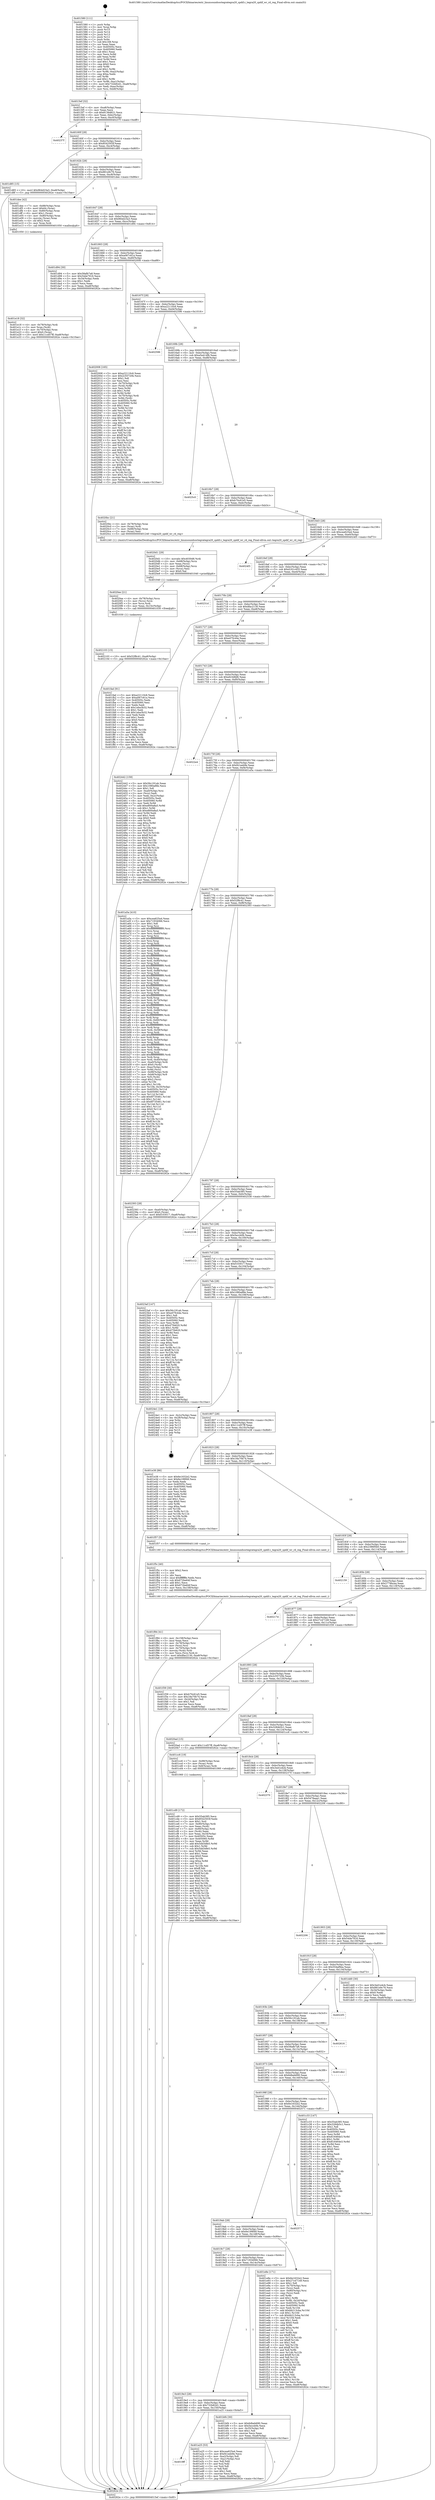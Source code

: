 digraph "0x401580" {
  label = "0x401580 (/mnt/c/Users/mathe/Desktop/tcc/POCII/binaries/extr_linuxsoundsoctegrategra20_spdif.c_tegra20_spdif_wr_rd_reg_Final-ollvm.out::main(0))"
  labelloc = "t"
  node[shape=record]

  Entry [label="",width=0.3,height=0.3,shape=circle,fillcolor=black,style=filled]
  "0x4015ef" [label="{
     0x4015ef [32]\l
     | [instrs]\l
     &nbsp;&nbsp;0x4015ef \<+6\>: mov -0xa8(%rbp),%eax\l
     &nbsp;&nbsp;0x4015f5 \<+2\>: mov %eax,%ecx\l
     &nbsp;&nbsp;0x4015f7 \<+6\>: sub $0x8136d621,%ecx\l
     &nbsp;&nbsp;0x4015fd \<+6\>: mov %eax,-0xbc(%rbp)\l
     &nbsp;&nbsp;0x401603 \<+6\>: mov %ecx,-0xc0(%rbp)\l
     &nbsp;&nbsp;0x401609 \<+6\>: je 000000000040237f \<main+0xdff\>\l
  }"]
  "0x40237f" [label="{
     0x40237f\l
  }", style=dashed]
  "0x40160f" [label="{
     0x40160f [28]\l
     | [instrs]\l
     &nbsp;&nbsp;0x40160f \<+5\>: jmp 0000000000401614 \<main+0x94\>\l
     &nbsp;&nbsp;0x401614 \<+6\>: mov -0xbc(%rbp),%eax\l
     &nbsp;&nbsp;0x40161a \<+5\>: sub $0x8542503f,%eax\l
     &nbsp;&nbsp;0x40161f \<+6\>: mov %eax,-0xc4(%rbp)\l
     &nbsp;&nbsp;0x401625 \<+6\>: je 0000000000401d85 \<main+0x805\>\l
  }"]
  Exit [label="",width=0.3,height=0.3,shape=circle,fillcolor=black,style=filled,peripheries=2]
  "0x401d85" [label="{
     0x401d85 [15]\l
     | [instrs]\l
     &nbsp;&nbsp;0x401d85 \<+10\>: movl $0x964d23a3,-0xa8(%rbp)\l
     &nbsp;&nbsp;0x401d8f \<+5\>: jmp 000000000040262e \<main+0x10ae\>\l
  }"]
  "0x40162b" [label="{
     0x40162b [28]\l
     | [instrs]\l
     &nbsp;&nbsp;0x40162b \<+5\>: jmp 0000000000401630 \<main+0xb0\>\l
     &nbsp;&nbsp;0x401630 \<+6\>: mov -0xbc(%rbp),%eax\l
     &nbsp;&nbsp;0x401636 \<+5\>: sub $0x881e9c76,%eax\l
     &nbsp;&nbsp;0x40163b \<+6\>: mov %eax,-0xc8(%rbp)\l
     &nbsp;&nbsp;0x401641 \<+6\>: je 0000000000401dee \<main+0x86e\>\l
  }"]
  "0x402103" [label="{
     0x402103 [15]\l
     | [instrs]\l
     &nbsp;&nbsp;0x402103 \<+10\>: movl $0x52f8c41,-0xa8(%rbp)\l
     &nbsp;&nbsp;0x40210d \<+5\>: jmp 000000000040262e \<main+0x10ae\>\l
  }"]
  "0x401dee" [label="{
     0x401dee [42]\l
     | [instrs]\l
     &nbsp;&nbsp;0x401dee \<+7\>: mov -0x88(%rbp),%rax\l
     &nbsp;&nbsp;0x401df5 \<+6\>: movl $0x64,(%rax)\l
     &nbsp;&nbsp;0x401dfb \<+4\>: mov -0x80(%rbp),%rax\l
     &nbsp;&nbsp;0x401dff \<+6\>: movl $0x1,(%rax)\l
     &nbsp;&nbsp;0x401e05 \<+4\>: mov -0x80(%rbp),%rax\l
     &nbsp;&nbsp;0x401e09 \<+3\>: movslq (%rax),%rax\l
     &nbsp;&nbsp;0x401e0c \<+4\>: shl $0x2,%rax\l
     &nbsp;&nbsp;0x401e10 \<+3\>: mov %rax,%rdi\l
     &nbsp;&nbsp;0x401e13 \<+5\>: call 0000000000401050 \<malloc@plt\>\l
     | [calls]\l
     &nbsp;&nbsp;0x401050 \{1\} (unknown)\l
  }"]
  "0x401647" [label="{
     0x401647 [28]\l
     | [instrs]\l
     &nbsp;&nbsp;0x401647 \<+5\>: jmp 000000000040164c \<main+0xcc\>\l
     &nbsp;&nbsp;0x40164c \<+6\>: mov -0xbc(%rbp),%eax\l
     &nbsp;&nbsp;0x401652 \<+5\>: sub $0x964d23a3,%eax\l
     &nbsp;&nbsp;0x401657 \<+6\>: mov %eax,-0xcc(%rbp)\l
     &nbsp;&nbsp;0x40165d \<+6\>: je 0000000000401d94 \<main+0x814\>\l
  }"]
  "0x4020ee" [label="{
     0x4020ee [21]\l
     | [instrs]\l
     &nbsp;&nbsp;0x4020ee \<+4\>: mov -0x78(%rbp),%rcx\l
     &nbsp;&nbsp;0x4020f2 \<+3\>: mov (%rcx),%rcx\l
     &nbsp;&nbsp;0x4020f5 \<+3\>: mov %rcx,%rdi\l
     &nbsp;&nbsp;0x4020f8 \<+6\>: mov %eax,-0x15c(%rbp)\l
     &nbsp;&nbsp;0x4020fe \<+5\>: call 0000000000401030 \<free@plt\>\l
     | [calls]\l
     &nbsp;&nbsp;0x401030 \{1\} (unknown)\l
  }"]
  "0x401d94" [label="{
     0x401d94 [30]\l
     | [instrs]\l
     &nbsp;&nbsp;0x401d94 \<+5\>: mov $0x58afb7a8,%eax\l
     &nbsp;&nbsp;0x401d99 \<+5\>: mov $0x54de7916,%ecx\l
     &nbsp;&nbsp;0x401d9e \<+3\>: mov -0x34(%rbp),%edx\l
     &nbsp;&nbsp;0x401da1 \<+3\>: cmp $0x1,%edx\l
     &nbsp;&nbsp;0x401da4 \<+3\>: cmovl %ecx,%eax\l
     &nbsp;&nbsp;0x401da7 \<+6\>: mov %eax,-0xa8(%rbp)\l
     &nbsp;&nbsp;0x401dad \<+5\>: jmp 000000000040262e \<main+0x10ae\>\l
  }"]
  "0x401663" [label="{
     0x401663 [28]\l
     | [instrs]\l
     &nbsp;&nbsp;0x401663 \<+5\>: jmp 0000000000401668 \<main+0xe8\>\l
     &nbsp;&nbsp;0x401668 \<+6\>: mov -0xbc(%rbp),%eax\l
     &nbsp;&nbsp;0x40166e \<+5\>: sub $0xa067c61a,%eax\l
     &nbsp;&nbsp;0x401673 \<+6\>: mov %eax,-0xd0(%rbp)\l
     &nbsp;&nbsp;0x401679 \<+6\>: je 0000000000402008 \<main+0xa88\>\l
  }"]
  "0x4020d1" [label="{
     0x4020d1 [29]\l
     | [instrs]\l
     &nbsp;&nbsp;0x4020d1 \<+10\>: movabs $0x4030d6,%rdi\l
     &nbsp;&nbsp;0x4020db \<+4\>: mov -0x68(%rbp),%rcx\l
     &nbsp;&nbsp;0x4020df \<+2\>: mov %eax,(%rcx)\l
     &nbsp;&nbsp;0x4020e1 \<+4\>: mov -0x68(%rbp),%rcx\l
     &nbsp;&nbsp;0x4020e5 \<+2\>: mov (%rcx),%esi\l
     &nbsp;&nbsp;0x4020e7 \<+2\>: mov $0x0,%al\l
     &nbsp;&nbsp;0x4020e9 \<+5\>: call 0000000000401040 \<printf@plt\>\l
     | [calls]\l
     &nbsp;&nbsp;0x401040 \{1\} (unknown)\l
  }"]
  "0x402008" [label="{
     0x402008 [165]\l
     | [instrs]\l
     &nbsp;&nbsp;0x402008 \<+5\>: mov $0xa22110c6,%eax\l
     &nbsp;&nbsp;0x40200d \<+5\>: mov $0x2c55720b,%ecx\l
     &nbsp;&nbsp;0x402012 \<+2\>: mov $0x1,%dl\l
     &nbsp;&nbsp;0x402014 \<+2\>: xor %esi,%esi\l
     &nbsp;&nbsp;0x402016 \<+4\>: mov -0x70(%rbp),%rdi\l
     &nbsp;&nbsp;0x40201a \<+3\>: mov (%rdi),%r8d\l
     &nbsp;&nbsp;0x40201d \<+3\>: mov %esi,%r9d\l
     &nbsp;&nbsp;0x402020 \<+4\>: sub $0x1,%r9d\l
     &nbsp;&nbsp;0x402024 \<+3\>: sub %r9d,%r8d\l
     &nbsp;&nbsp;0x402027 \<+4\>: mov -0x70(%rbp),%rdi\l
     &nbsp;&nbsp;0x40202b \<+3\>: mov %r8d,(%rdi)\l
     &nbsp;&nbsp;0x40202e \<+8\>: mov 0x40505c,%r8d\l
     &nbsp;&nbsp;0x402036 \<+8\>: mov 0x405060,%r9d\l
     &nbsp;&nbsp;0x40203e \<+3\>: sub $0x1,%esi\l
     &nbsp;&nbsp;0x402041 \<+3\>: mov %r8d,%r10d\l
     &nbsp;&nbsp;0x402044 \<+3\>: add %esi,%r10d\l
     &nbsp;&nbsp;0x402047 \<+4\>: imul %r10d,%r8d\l
     &nbsp;&nbsp;0x40204b \<+4\>: and $0x1,%r8d\l
     &nbsp;&nbsp;0x40204f \<+4\>: cmp $0x0,%r8d\l
     &nbsp;&nbsp;0x402053 \<+4\>: sete %r11b\l
     &nbsp;&nbsp;0x402057 \<+4\>: cmp $0xa,%r9d\l
     &nbsp;&nbsp;0x40205b \<+3\>: setl %bl\l
     &nbsp;&nbsp;0x40205e \<+3\>: mov %r11b,%r14b\l
     &nbsp;&nbsp;0x402061 \<+4\>: xor $0xff,%r14b\l
     &nbsp;&nbsp;0x402065 \<+3\>: mov %bl,%r15b\l
     &nbsp;&nbsp;0x402068 \<+4\>: xor $0xff,%r15b\l
     &nbsp;&nbsp;0x40206c \<+3\>: xor $0x0,%dl\l
     &nbsp;&nbsp;0x40206f \<+3\>: mov %r14b,%r12b\l
     &nbsp;&nbsp;0x402072 \<+4\>: and $0x0,%r12b\l
     &nbsp;&nbsp;0x402076 \<+3\>: and %dl,%r11b\l
     &nbsp;&nbsp;0x402079 \<+3\>: mov %r15b,%r13b\l
     &nbsp;&nbsp;0x40207c \<+4\>: and $0x0,%r13b\l
     &nbsp;&nbsp;0x402080 \<+2\>: and %dl,%bl\l
     &nbsp;&nbsp;0x402082 \<+3\>: or %r11b,%r12b\l
     &nbsp;&nbsp;0x402085 \<+3\>: or %bl,%r13b\l
     &nbsp;&nbsp;0x402088 \<+3\>: xor %r13b,%r12b\l
     &nbsp;&nbsp;0x40208b \<+3\>: or %r15b,%r14b\l
     &nbsp;&nbsp;0x40208e \<+4\>: xor $0xff,%r14b\l
     &nbsp;&nbsp;0x402092 \<+3\>: or $0x0,%dl\l
     &nbsp;&nbsp;0x402095 \<+3\>: and %dl,%r14b\l
     &nbsp;&nbsp;0x402098 \<+3\>: or %r14b,%r12b\l
     &nbsp;&nbsp;0x40209b \<+4\>: test $0x1,%r12b\l
     &nbsp;&nbsp;0x40209f \<+3\>: cmovne %ecx,%eax\l
     &nbsp;&nbsp;0x4020a2 \<+6\>: mov %eax,-0xa8(%rbp)\l
     &nbsp;&nbsp;0x4020a8 \<+5\>: jmp 000000000040262e \<main+0x10ae\>\l
  }"]
  "0x40167f" [label="{
     0x40167f [28]\l
     | [instrs]\l
     &nbsp;&nbsp;0x40167f \<+5\>: jmp 0000000000401684 \<main+0x104\>\l
     &nbsp;&nbsp;0x401684 \<+6\>: mov -0xbc(%rbp),%eax\l
     &nbsp;&nbsp;0x40168a \<+5\>: sub $0xa22110c6,%eax\l
     &nbsp;&nbsp;0x40168f \<+6\>: mov %eax,-0xd4(%rbp)\l
     &nbsp;&nbsp;0x401695 \<+6\>: je 0000000000402596 \<main+0x1016\>\l
  }"]
  "0x401f84" [label="{
     0x401f84 [41]\l
     | [instrs]\l
     &nbsp;&nbsp;0x401f84 \<+6\>: mov -0x158(%rbp),%ecx\l
     &nbsp;&nbsp;0x401f8a \<+3\>: imul %eax,%ecx\l
     &nbsp;&nbsp;0x401f8d \<+4\>: mov -0x78(%rbp),%rsi\l
     &nbsp;&nbsp;0x401f91 \<+3\>: mov (%rsi),%rsi\l
     &nbsp;&nbsp;0x401f94 \<+4\>: mov -0x70(%rbp),%rdi\l
     &nbsp;&nbsp;0x401f98 \<+3\>: movslq (%rdi),%rdi\l
     &nbsp;&nbsp;0x401f9b \<+3\>: mov %ecx,(%rsi,%rdi,4)\l
     &nbsp;&nbsp;0x401f9e \<+10\>: movl $0xdfac2130,-0xa8(%rbp)\l
     &nbsp;&nbsp;0x401fa8 \<+5\>: jmp 000000000040262e \<main+0x10ae\>\l
  }"]
  "0x402596" [label="{
     0x402596\l
  }", style=dashed]
  "0x40169b" [label="{
     0x40169b [28]\l
     | [instrs]\l
     &nbsp;&nbsp;0x40169b \<+5\>: jmp 00000000004016a0 \<main+0x120\>\l
     &nbsp;&nbsp;0x4016a0 \<+6\>: mov -0xbc(%rbp),%eax\l
     &nbsp;&nbsp;0x4016a6 \<+5\>: sub $0xa5a414fb,%eax\l
     &nbsp;&nbsp;0x4016ab \<+6\>: mov %eax,-0xd8(%rbp)\l
     &nbsp;&nbsp;0x4016b1 \<+6\>: je 00000000004025c0 \<main+0x1040\>\l
  }"]
  "0x401f5c" [label="{
     0x401f5c [40]\l
     | [instrs]\l
     &nbsp;&nbsp;0x401f5c \<+5\>: mov $0x2,%ecx\l
     &nbsp;&nbsp;0x401f61 \<+1\>: cltd\l
     &nbsp;&nbsp;0x401f62 \<+2\>: idiv %ecx\l
     &nbsp;&nbsp;0x401f64 \<+6\>: imul $0xfffffffe,%edx,%ecx\l
     &nbsp;&nbsp;0x401f6a \<+6\>: sub $0x672be64f,%ecx\l
     &nbsp;&nbsp;0x401f70 \<+3\>: add $0x1,%ecx\l
     &nbsp;&nbsp;0x401f73 \<+6\>: add $0x672be64f,%ecx\l
     &nbsp;&nbsp;0x401f79 \<+6\>: mov %ecx,-0x158(%rbp)\l
     &nbsp;&nbsp;0x401f7f \<+5\>: call 0000000000401160 \<next_i\>\l
     | [calls]\l
     &nbsp;&nbsp;0x401160 \{1\} (/mnt/c/Users/mathe/Desktop/tcc/POCII/binaries/extr_linuxsoundsoctegrategra20_spdif.c_tegra20_spdif_wr_rd_reg_Final-ollvm.out::next_i)\l
  }"]
  "0x4025c0" [label="{
     0x4025c0\l
  }", style=dashed]
  "0x4016b7" [label="{
     0x4016b7 [28]\l
     | [instrs]\l
     &nbsp;&nbsp;0x4016b7 \<+5\>: jmp 00000000004016bc \<main+0x13c\>\l
     &nbsp;&nbsp;0x4016bc \<+6\>: mov -0xbc(%rbp),%eax\l
     &nbsp;&nbsp;0x4016c2 \<+5\>: sub $0xb70c61e5,%eax\l
     &nbsp;&nbsp;0x4016c7 \<+6\>: mov %eax,-0xdc(%rbp)\l
     &nbsp;&nbsp;0x4016cd \<+6\>: je 00000000004020bc \<main+0xb3c\>\l
  }"]
  "0x401e18" [label="{
     0x401e18 [32]\l
     | [instrs]\l
     &nbsp;&nbsp;0x401e18 \<+4\>: mov -0x78(%rbp),%rdi\l
     &nbsp;&nbsp;0x401e1c \<+3\>: mov %rax,(%rdi)\l
     &nbsp;&nbsp;0x401e1f \<+4\>: mov -0x70(%rbp),%rax\l
     &nbsp;&nbsp;0x401e23 \<+6\>: movl $0x0,(%rax)\l
     &nbsp;&nbsp;0x401e29 \<+10\>: movl $0x11cd57ff,-0xa8(%rbp)\l
     &nbsp;&nbsp;0x401e33 \<+5\>: jmp 000000000040262e \<main+0x10ae\>\l
  }"]
  "0x4020bc" [label="{
     0x4020bc [21]\l
     | [instrs]\l
     &nbsp;&nbsp;0x4020bc \<+4\>: mov -0x78(%rbp),%rax\l
     &nbsp;&nbsp;0x4020c0 \<+3\>: mov (%rax),%rdi\l
     &nbsp;&nbsp;0x4020c3 \<+7\>: mov -0x88(%rbp),%rax\l
     &nbsp;&nbsp;0x4020ca \<+2\>: mov (%rax),%esi\l
     &nbsp;&nbsp;0x4020cc \<+5\>: call 0000000000401240 \<tegra20_spdif_wr_rd_reg\>\l
     | [calls]\l
     &nbsp;&nbsp;0x401240 \{1\} (/mnt/c/Users/mathe/Desktop/tcc/POCII/binaries/extr_linuxsoundsoctegrategra20_spdif.c_tegra20_spdif_wr_rd_reg_Final-ollvm.out::tegra20_spdif_wr_rd_reg)\l
  }"]
  "0x4016d3" [label="{
     0x4016d3 [28]\l
     | [instrs]\l
     &nbsp;&nbsp;0x4016d3 \<+5\>: jmp 00000000004016d8 \<main+0x158\>\l
     &nbsp;&nbsp;0x4016d8 \<+6\>: mov -0xbc(%rbp),%eax\l
     &nbsp;&nbsp;0x4016de \<+5\>: sub $0xcea625a4,%eax\l
     &nbsp;&nbsp;0x4016e3 \<+6\>: mov %eax,-0xe0(%rbp)\l
     &nbsp;&nbsp;0x4016e9 \<+6\>: je 00000000004024f3 \<main+0xf73\>\l
  }"]
  "0x401cd9" [label="{
     0x401cd9 [172]\l
     | [instrs]\l
     &nbsp;&nbsp;0x401cd9 \<+5\>: mov $0x55ab385,%ecx\l
     &nbsp;&nbsp;0x401cde \<+5\>: mov $0x8542503f,%edx\l
     &nbsp;&nbsp;0x401ce3 \<+3\>: mov $0x1,%sil\l
     &nbsp;&nbsp;0x401ce6 \<+7\>: mov -0x90(%rbp),%rdi\l
     &nbsp;&nbsp;0x401ced \<+2\>: mov %eax,(%rdi)\l
     &nbsp;&nbsp;0x401cef \<+7\>: mov -0x90(%rbp),%rdi\l
     &nbsp;&nbsp;0x401cf6 \<+2\>: mov (%rdi),%eax\l
     &nbsp;&nbsp;0x401cf8 \<+3\>: mov %eax,-0x34(%rbp)\l
     &nbsp;&nbsp;0x401cfb \<+7\>: mov 0x40505c,%eax\l
     &nbsp;&nbsp;0x401d02 \<+8\>: mov 0x405060,%r8d\l
     &nbsp;&nbsp;0x401d0a \<+3\>: mov %eax,%r9d\l
     &nbsp;&nbsp;0x401d0d \<+7\>: add $0x5dd3dfe5,%r9d\l
     &nbsp;&nbsp;0x401d14 \<+4\>: sub $0x1,%r9d\l
     &nbsp;&nbsp;0x401d18 \<+7\>: sub $0x5dd3dfe5,%r9d\l
     &nbsp;&nbsp;0x401d1f \<+4\>: imul %r9d,%eax\l
     &nbsp;&nbsp;0x401d23 \<+3\>: and $0x1,%eax\l
     &nbsp;&nbsp;0x401d26 \<+3\>: cmp $0x0,%eax\l
     &nbsp;&nbsp;0x401d29 \<+4\>: sete %r10b\l
     &nbsp;&nbsp;0x401d2d \<+4\>: cmp $0xa,%r8d\l
     &nbsp;&nbsp;0x401d31 \<+4\>: setl %r11b\l
     &nbsp;&nbsp;0x401d35 \<+3\>: mov %r10b,%bl\l
     &nbsp;&nbsp;0x401d38 \<+3\>: xor $0xff,%bl\l
     &nbsp;&nbsp;0x401d3b \<+3\>: mov %r11b,%r14b\l
     &nbsp;&nbsp;0x401d3e \<+4\>: xor $0xff,%r14b\l
     &nbsp;&nbsp;0x401d42 \<+4\>: xor $0x0,%sil\l
     &nbsp;&nbsp;0x401d46 \<+3\>: mov %bl,%r15b\l
     &nbsp;&nbsp;0x401d49 \<+4\>: and $0x0,%r15b\l
     &nbsp;&nbsp;0x401d4d \<+3\>: and %sil,%r10b\l
     &nbsp;&nbsp;0x401d50 \<+3\>: mov %r14b,%r12b\l
     &nbsp;&nbsp;0x401d53 \<+4\>: and $0x0,%r12b\l
     &nbsp;&nbsp;0x401d57 \<+3\>: and %sil,%r11b\l
     &nbsp;&nbsp;0x401d5a \<+3\>: or %r10b,%r15b\l
     &nbsp;&nbsp;0x401d5d \<+3\>: or %r11b,%r12b\l
     &nbsp;&nbsp;0x401d60 \<+3\>: xor %r12b,%r15b\l
     &nbsp;&nbsp;0x401d63 \<+3\>: or %r14b,%bl\l
     &nbsp;&nbsp;0x401d66 \<+3\>: xor $0xff,%bl\l
     &nbsp;&nbsp;0x401d69 \<+4\>: or $0x0,%sil\l
     &nbsp;&nbsp;0x401d6d \<+3\>: and %sil,%bl\l
     &nbsp;&nbsp;0x401d70 \<+3\>: or %bl,%r15b\l
     &nbsp;&nbsp;0x401d73 \<+4\>: test $0x1,%r15b\l
     &nbsp;&nbsp;0x401d77 \<+3\>: cmovne %edx,%ecx\l
     &nbsp;&nbsp;0x401d7a \<+6\>: mov %ecx,-0xa8(%rbp)\l
     &nbsp;&nbsp;0x401d80 \<+5\>: jmp 000000000040262e \<main+0x10ae\>\l
  }"]
  "0x4024f3" [label="{
     0x4024f3\l
  }", style=dashed]
  "0x4016ef" [label="{
     0x4016ef [28]\l
     | [instrs]\l
     &nbsp;&nbsp;0x4016ef \<+5\>: jmp 00000000004016f4 \<main+0x174\>\l
     &nbsp;&nbsp;0x4016f4 \<+6\>: mov -0xbc(%rbp),%eax\l
     &nbsp;&nbsp;0x4016fa \<+5\>: sub $0xd161c455,%eax\l
     &nbsp;&nbsp;0x4016ff \<+6\>: mov %eax,-0xe4(%rbp)\l
     &nbsp;&nbsp;0x401705 \<+6\>: je 000000000040231d \<main+0xd9d\>\l
  }"]
  "0x401580" [label="{
     0x401580 [111]\l
     | [instrs]\l
     &nbsp;&nbsp;0x401580 \<+1\>: push %rbp\l
     &nbsp;&nbsp;0x401581 \<+3\>: mov %rsp,%rbp\l
     &nbsp;&nbsp;0x401584 \<+2\>: push %r15\l
     &nbsp;&nbsp;0x401586 \<+2\>: push %r14\l
     &nbsp;&nbsp;0x401588 \<+2\>: push %r13\l
     &nbsp;&nbsp;0x40158a \<+2\>: push %r12\l
     &nbsp;&nbsp;0x40158c \<+1\>: push %rbx\l
     &nbsp;&nbsp;0x40158d \<+7\>: sub $0x168,%rsp\l
     &nbsp;&nbsp;0x401594 \<+2\>: xor %eax,%eax\l
     &nbsp;&nbsp;0x401596 \<+7\>: mov 0x40505c,%ecx\l
     &nbsp;&nbsp;0x40159d \<+7\>: mov 0x405060,%edx\l
     &nbsp;&nbsp;0x4015a4 \<+3\>: sub $0x1,%eax\l
     &nbsp;&nbsp;0x4015a7 \<+3\>: mov %ecx,%r8d\l
     &nbsp;&nbsp;0x4015aa \<+3\>: add %eax,%r8d\l
     &nbsp;&nbsp;0x4015ad \<+4\>: imul %r8d,%ecx\l
     &nbsp;&nbsp;0x4015b1 \<+3\>: and $0x1,%ecx\l
     &nbsp;&nbsp;0x4015b4 \<+3\>: cmp $0x0,%ecx\l
     &nbsp;&nbsp;0x4015b7 \<+4\>: sete %r9b\l
     &nbsp;&nbsp;0x4015bb \<+4\>: and $0x1,%r9b\l
     &nbsp;&nbsp;0x4015bf \<+7\>: mov %r9b,-0xa2(%rbp)\l
     &nbsp;&nbsp;0x4015c6 \<+3\>: cmp $0xa,%edx\l
     &nbsp;&nbsp;0x4015c9 \<+4\>: setl %r9b\l
     &nbsp;&nbsp;0x4015cd \<+4\>: and $0x1,%r9b\l
     &nbsp;&nbsp;0x4015d1 \<+7\>: mov %r9b,-0xa1(%rbp)\l
     &nbsp;&nbsp;0x4015d8 \<+10\>: movl $0x732b82d1,-0xa8(%rbp)\l
     &nbsp;&nbsp;0x4015e2 \<+6\>: mov %edi,-0xac(%rbp)\l
     &nbsp;&nbsp;0x4015e8 \<+7\>: mov %rsi,-0xb8(%rbp)\l
  }"]
  "0x40231d" [label="{
     0x40231d\l
  }", style=dashed]
  "0x40170b" [label="{
     0x40170b [28]\l
     | [instrs]\l
     &nbsp;&nbsp;0x40170b \<+5\>: jmp 0000000000401710 \<main+0x190\>\l
     &nbsp;&nbsp;0x401710 \<+6\>: mov -0xbc(%rbp),%eax\l
     &nbsp;&nbsp;0x401716 \<+5\>: sub $0xdfac2130,%eax\l
     &nbsp;&nbsp;0x40171b \<+6\>: mov %eax,-0xe8(%rbp)\l
     &nbsp;&nbsp;0x401721 \<+6\>: je 0000000000401fad \<main+0xa2d\>\l
  }"]
  "0x40262e" [label="{
     0x40262e [5]\l
     | [instrs]\l
     &nbsp;&nbsp;0x40262e \<+5\>: jmp 00000000004015ef \<main+0x6f\>\l
  }"]
  "0x401fad" [label="{
     0x401fad [91]\l
     | [instrs]\l
     &nbsp;&nbsp;0x401fad \<+5\>: mov $0xa22110c6,%eax\l
     &nbsp;&nbsp;0x401fb2 \<+5\>: mov $0xa067c61a,%ecx\l
     &nbsp;&nbsp;0x401fb7 \<+7\>: mov 0x40505c,%edx\l
     &nbsp;&nbsp;0x401fbe \<+7\>: mov 0x405060,%esi\l
     &nbsp;&nbsp;0x401fc5 \<+2\>: mov %edx,%edi\l
     &nbsp;&nbsp;0x401fc7 \<+6\>: add $0x1eba3b32,%edi\l
     &nbsp;&nbsp;0x401fcd \<+3\>: sub $0x1,%edi\l
     &nbsp;&nbsp;0x401fd0 \<+6\>: sub $0x1eba3b32,%edi\l
     &nbsp;&nbsp;0x401fd6 \<+3\>: imul %edi,%edx\l
     &nbsp;&nbsp;0x401fd9 \<+3\>: and $0x1,%edx\l
     &nbsp;&nbsp;0x401fdc \<+3\>: cmp $0x0,%edx\l
     &nbsp;&nbsp;0x401fdf \<+4\>: sete %r8b\l
     &nbsp;&nbsp;0x401fe3 \<+3\>: cmp $0xa,%esi\l
     &nbsp;&nbsp;0x401fe6 \<+4\>: setl %r9b\l
     &nbsp;&nbsp;0x401fea \<+3\>: mov %r8b,%r10b\l
     &nbsp;&nbsp;0x401fed \<+3\>: and %r9b,%r10b\l
     &nbsp;&nbsp;0x401ff0 \<+3\>: xor %r9b,%r8b\l
     &nbsp;&nbsp;0x401ff3 \<+3\>: or %r8b,%r10b\l
     &nbsp;&nbsp;0x401ff6 \<+4\>: test $0x1,%r10b\l
     &nbsp;&nbsp;0x401ffa \<+3\>: cmovne %ecx,%eax\l
     &nbsp;&nbsp;0x401ffd \<+6\>: mov %eax,-0xa8(%rbp)\l
     &nbsp;&nbsp;0x402003 \<+5\>: jmp 000000000040262e \<main+0x10ae\>\l
  }"]
  "0x401727" [label="{
     0x401727 [28]\l
     | [instrs]\l
     &nbsp;&nbsp;0x401727 \<+5\>: jmp 000000000040172c \<main+0x1ac\>\l
     &nbsp;&nbsp;0x40172c \<+6\>: mov -0xbc(%rbp),%eax\l
     &nbsp;&nbsp;0x401732 \<+5\>: sub $0xe07fc44e,%eax\l
     &nbsp;&nbsp;0x401737 \<+6\>: mov %eax,-0xec(%rbp)\l
     &nbsp;&nbsp;0x40173d \<+6\>: je 0000000000402442 \<main+0xec2\>\l
  }"]
  "0x4019ff" [label="{
     0x4019ff\l
  }", style=dashed]
  "0x402442" [label="{
     0x402442 [159]\l
     | [instrs]\l
     &nbsp;&nbsp;0x402442 \<+5\>: mov $0x56c191ab,%eax\l
     &nbsp;&nbsp;0x402447 \<+5\>: mov $0x1080a88e,%ecx\l
     &nbsp;&nbsp;0x40244c \<+2\>: mov $0x1,%dl\l
     &nbsp;&nbsp;0x40244e \<+7\>: mov -0xa0(%rbp),%rsi\l
     &nbsp;&nbsp;0x402455 \<+2\>: mov (%rsi),%edi\l
     &nbsp;&nbsp;0x402457 \<+3\>: mov %edi,-0x2c(%rbp)\l
     &nbsp;&nbsp;0x40245a \<+7\>: mov 0x40505c,%edi\l
     &nbsp;&nbsp;0x402461 \<+8\>: mov 0x405060,%r8d\l
     &nbsp;&nbsp;0x402469 \<+3\>: mov %edi,%r9d\l
     &nbsp;&nbsp;0x40246c \<+7\>: add $0xe800a8a5,%r9d\l
     &nbsp;&nbsp;0x402473 \<+4\>: sub $0x1,%r9d\l
     &nbsp;&nbsp;0x402477 \<+7\>: sub $0xe800a8a5,%r9d\l
     &nbsp;&nbsp;0x40247e \<+4\>: imul %r9d,%edi\l
     &nbsp;&nbsp;0x402482 \<+3\>: and $0x1,%edi\l
     &nbsp;&nbsp;0x402485 \<+3\>: cmp $0x0,%edi\l
     &nbsp;&nbsp;0x402488 \<+4\>: sete %r10b\l
     &nbsp;&nbsp;0x40248c \<+4\>: cmp $0xa,%r8d\l
     &nbsp;&nbsp;0x402490 \<+4\>: setl %r11b\l
     &nbsp;&nbsp;0x402494 \<+3\>: mov %r10b,%bl\l
     &nbsp;&nbsp;0x402497 \<+3\>: xor $0xff,%bl\l
     &nbsp;&nbsp;0x40249a \<+3\>: mov %r11b,%r14b\l
     &nbsp;&nbsp;0x40249d \<+4\>: xor $0xff,%r14b\l
     &nbsp;&nbsp;0x4024a1 \<+3\>: xor $0x0,%dl\l
     &nbsp;&nbsp;0x4024a4 \<+3\>: mov %bl,%r15b\l
     &nbsp;&nbsp;0x4024a7 \<+4\>: and $0x0,%r15b\l
     &nbsp;&nbsp;0x4024ab \<+3\>: and %dl,%r10b\l
     &nbsp;&nbsp;0x4024ae \<+3\>: mov %r14b,%r12b\l
     &nbsp;&nbsp;0x4024b1 \<+4\>: and $0x0,%r12b\l
     &nbsp;&nbsp;0x4024b5 \<+3\>: and %dl,%r11b\l
     &nbsp;&nbsp;0x4024b8 \<+3\>: or %r10b,%r15b\l
     &nbsp;&nbsp;0x4024bb \<+3\>: or %r11b,%r12b\l
     &nbsp;&nbsp;0x4024be \<+3\>: xor %r12b,%r15b\l
     &nbsp;&nbsp;0x4024c1 \<+3\>: or %r14b,%bl\l
     &nbsp;&nbsp;0x4024c4 \<+3\>: xor $0xff,%bl\l
     &nbsp;&nbsp;0x4024c7 \<+3\>: or $0x0,%dl\l
     &nbsp;&nbsp;0x4024ca \<+2\>: and %dl,%bl\l
     &nbsp;&nbsp;0x4024cc \<+3\>: or %bl,%r15b\l
     &nbsp;&nbsp;0x4024cf \<+4\>: test $0x1,%r15b\l
     &nbsp;&nbsp;0x4024d3 \<+3\>: cmovne %ecx,%eax\l
     &nbsp;&nbsp;0x4024d6 \<+6\>: mov %eax,-0xa8(%rbp)\l
     &nbsp;&nbsp;0x4024dc \<+5\>: jmp 000000000040262e \<main+0x10ae\>\l
  }"]
  "0x401743" [label="{
     0x401743 [28]\l
     | [instrs]\l
     &nbsp;&nbsp;0x401743 \<+5\>: jmp 0000000000401748 \<main+0x1c8\>\l
     &nbsp;&nbsp;0x401748 \<+6\>: mov -0xbc(%rbp),%eax\l
     &nbsp;&nbsp;0x40174e \<+5\>: sub $0xefc3d8d6,%eax\l
     &nbsp;&nbsp;0x401753 \<+6\>: mov %eax,-0xf0(%rbp)\l
     &nbsp;&nbsp;0x401759 \<+6\>: je 00000000004022e4 \<main+0xd64\>\l
  }"]
  "0x401a25" [label="{
     0x401a25 [53]\l
     | [instrs]\l
     &nbsp;&nbsp;0x401a25 \<+5\>: mov $0xcea625a4,%eax\l
     &nbsp;&nbsp;0x401a2a \<+5\>: mov $0xf41eeb9e,%ecx\l
     &nbsp;&nbsp;0x401a2f \<+6\>: mov -0xa2(%rbp),%dl\l
     &nbsp;&nbsp;0x401a35 \<+7\>: mov -0xa1(%rbp),%sil\l
     &nbsp;&nbsp;0x401a3c \<+3\>: mov %dl,%dil\l
     &nbsp;&nbsp;0x401a3f \<+3\>: and %sil,%dil\l
     &nbsp;&nbsp;0x401a42 \<+3\>: xor %sil,%dl\l
     &nbsp;&nbsp;0x401a45 \<+3\>: or %dl,%dil\l
     &nbsp;&nbsp;0x401a48 \<+4\>: test $0x1,%dil\l
     &nbsp;&nbsp;0x401a4c \<+3\>: cmovne %ecx,%eax\l
     &nbsp;&nbsp;0x401a4f \<+6\>: mov %eax,-0xa8(%rbp)\l
     &nbsp;&nbsp;0x401a55 \<+5\>: jmp 000000000040262e \<main+0x10ae\>\l
  }"]
  "0x4022e4" [label="{
     0x4022e4\l
  }", style=dashed]
  "0x40175f" [label="{
     0x40175f [28]\l
     | [instrs]\l
     &nbsp;&nbsp;0x40175f \<+5\>: jmp 0000000000401764 \<main+0x1e4\>\l
     &nbsp;&nbsp;0x401764 \<+6\>: mov -0xbc(%rbp),%eax\l
     &nbsp;&nbsp;0x40176a \<+5\>: sub $0xf41eeb9e,%eax\l
     &nbsp;&nbsp;0x40176f \<+6\>: mov %eax,-0xf4(%rbp)\l
     &nbsp;&nbsp;0x401775 \<+6\>: je 0000000000401a5a \<main+0x4da\>\l
  }"]
  "0x4019e3" [label="{
     0x4019e3 [28]\l
     | [instrs]\l
     &nbsp;&nbsp;0x4019e3 \<+5\>: jmp 00000000004019e8 \<main+0x468\>\l
     &nbsp;&nbsp;0x4019e8 \<+6\>: mov -0xbc(%rbp),%eax\l
     &nbsp;&nbsp;0x4019ee \<+5\>: sub $0x732b82d1,%eax\l
     &nbsp;&nbsp;0x4019f3 \<+6\>: mov %eax,-0x150(%rbp)\l
     &nbsp;&nbsp;0x4019f9 \<+6\>: je 0000000000401a25 \<main+0x4a5\>\l
  }"]
  "0x401a5a" [label="{
     0x401a5a [410]\l
     | [instrs]\l
     &nbsp;&nbsp;0x401a5a \<+5\>: mov $0xcea625a4,%eax\l
     &nbsp;&nbsp;0x401a5f \<+5\>: mov $0x71934066,%ecx\l
     &nbsp;&nbsp;0x401a64 \<+2\>: mov $0x1,%dl\l
     &nbsp;&nbsp;0x401a66 \<+3\>: mov %rsp,%rsi\l
     &nbsp;&nbsp;0x401a69 \<+4\>: add $0xfffffffffffffff0,%rsi\l
     &nbsp;&nbsp;0x401a6d \<+3\>: mov %rsi,%rsp\l
     &nbsp;&nbsp;0x401a70 \<+7\>: mov %rsi,-0xa0(%rbp)\l
     &nbsp;&nbsp;0x401a77 \<+3\>: mov %rsp,%rsi\l
     &nbsp;&nbsp;0x401a7a \<+4\>: add $0xfffffffffffffff0,%rsi\l
     &nbsp;&nbsp;0x401a7e \<+3\>: mov %rsi,%rsp\l
     &nbsp;&nbsp;0x401a81 \<+3\>: mov %rsp,%rdi\l
     &nbsp;&nbsp;0x401a84 \<+4\>: add $0xfffffffffffffff0,%rdi\l
     &nbsp;&nbsp;0x401a88 \<+3\>: mov %rdi,%rsp\l
     &nbsp;&nbsp;0x401a8b \<+7\>: mov %rdi,-0x98(%rbp)\l
     &nbsp;&nbsp;0x401a92 \<+3\>: mov %rsp,%rdi\l
     &nbsp;&nbsp;0x401a95 \<+4\>: add $0xfffffffffffffff0,%rdi\l
     &nbsp;&nbsp;0x401a99 \<+3\>: mov %rdi,%rsp\l
     &nbsp;&nbsp;0x401a9c \<+7\>: mov %rdi,-0x90(%rbp)\l
     &nbsp;&nbsp;0x401aa3 \<+3\>: mov %rsp,%rdi\l
     &nbsp;&nbsp;0x401aa6 \<+4\>: add $0xfffffffffffffff0,%rdi\l
     &nbsp;&nbsp;0x401aaa \<+3\>: mov %rdi,%rsp\l
     &nbsp;&nbsp;0x401aad \<+7\>: mov %rdi,-0x88(%rbp)\l
     &nbsp;&nbsp;0x401ab4 \<+3\>: mov %rsp,%rdi\l
     &nbsp;&nbsp;0x401ab7 \<+4\>: add $0xfffffffffffffff0,%rdi\l
     &nbsp;&nbsp;0x401abb \<+3\>: mov %rdi,%rsp\l
     &nbsp;&nbsp;0x401abe \<+4\>: mov %rdi,-0x80(%rbp)\l
     &nbsp;&nbsp;0x401ac2 \<+3\>: mov %rsp,%rdi\l
     &nbsp;&nbsp;0x401ac5 \<+4\>: add $0xfffffffffffffff0,%rdi\l
     &nbsp;&nbsp;0x401ac9 \<+3\>: mov %rdi,%rsp\l
     &nbsp;&nbsp;0x401acc \<+4\>: mov %rdi,-0x78(%rbp)\l
     &nbsp;&nbsp;0x401ad0 \<+3\>: mov %rsp,%rdi\l
     &nbsp;&nbsp;0x401ad3 \<+4\>: add $0xfffffffffffffff0,%rdi\l
     &nbsp;&nbsp;0x401ad7 \<+3\>: mov %rdi,%rsp\l
     &nbsp;&nbsp;0x401ada \<+4\>: mov %rdi,-0x70(%rbp)\l
     &nbsp;&nbsp;0x401ade \<+3\>: mov %rsp,%rdi\l
     &nbsp;&nbsp;0x401ae1 \<+4\>: add $0xfffffffffffffff0,%rdi\l
     &nbsp;&nbsp;0x401ae5 \<+3\>: mov %rdi,%rsp\l
     &nbsp;&nbsp;0x401ae8 \<+4\>: mov %rdi,-0x68(%rbp)\l
     &nbsp;&nbsp;0x401aec \<+3\>: mov %rsp,%rdi\l
     &nbsp;&nbsp;0x401aef \<+4\>: add $0xfffffffffffffff0,%rdi\l
     &nbsp;&nbsp;0x401af3 \<+3\>: mov %rdi,%rsp\l
     &nbsp;&nbsp;0x401af6 \<+4\>: mov %rdi,-0x60(%rbp)\l
     &nbsp;&nbsp;0x401afa \<+3\>: mov %rsp,%rdi\l
     &nbsp;&nbsp;0x401afd \<+4\>: add $0xfffffffffffffff0,%rdi\l
     &nbsp;&nbsp;0x401b01 \<+3\>: mov %rdi,%rsp\l
     &nbsp;&nbsp;0x401b04 \<+4\>: mov %rdi,-0x58(%rbp)\l
     &nbsp;&nbsp;0x401b08 \<+3\>: mov %rsp,%rdi\l
     &nbsp;&nbsp;0x401b0b \<+4\>: add $0xfffffffffffffff0,%rdi\l
     &nbsp;&nbsp;0x401b0f \<+3\>: mov %rdi,%rsp\l
     &nbsp;&nbsp;0x401b12 \<+4\>: mov %rdi,-0x50(%rbp)\l
     &nbsp;&nbsp;0x401b16 \<+3\>: mov %rsp,%rdi\l
     &nbsp;&nbsp;0x401b19 \<+4\>: add $0xfffffffffffffff0,%rdi\l
     &nbsp;&nbsp;0x401b1d \<+3\>: mov %rdi,%rsp\l
     &nbsp;&nbsp;0x401b20 \<+4\>: mov %rdi,-0x48(%rbp)\l
     &nbsp;&nbsp;0x401b24 \<+3\>: mov %rsp,%rdi\l
     &nbsp;&nbsp;0x401b27 \<+4\>: add $0xfffffffffffffff0,%rdi\l
     &nbsp;&nbsp;0x401b2b \<+3\>: mov %rdi,%rsp\l
     &nbsp;&nbsp;0x401b2e \<+4\>: mov %rdi,-0x40(%rbp)\l
     &nbsp;&nbsp;0x401b32 \<+7\>: mov -0xa0(%rbp),%rdi\l
     &nbsp;&nbsp;0x401b39 \<+6\>: movl $0x0,(%rdi)\l
     &nbsp;&nbsp;0x401b3f \<+7\>: mov -0xac(%rbp),%r8d\l
     &nbsp;&nbsp;0x401b46 \<+3\>: mov %r8d,(%rsi)\l
     &nbsp;&nbsp;0x401b49 \<+7\>: mov -0x98(%rbp),%rdi\l
     &nbsp;&nbsp;0x401b50 \<+7\>: mov -0xb8(%rbp),%r9\l
     &nbsp;&nbsp;0x401b57 \<+3\>: mov %r9,(%rdi)\l
     &nbsp;&nbsp;0x401b5a \<+3\>: cmpl $0x2,(%rsi)\l
     &nbsp;&nbsp;0x401b5d \<+4\>: setne %r10b\l
     &nbsp;&nbsp;0x401b61 \<+4\>: and $0x1,%r10b\l
     &nbsp;&nbsp;0x401b65 \<+4\>: mov %r10b,-0x35(%rbp)\l
     &nbsp;&nbsp;0x401b69 \<+8\>: mov 0x40505c,%r11d\l
     &nbsp;&nbsp;0x401b71 \<+7\>: mov 0x405060,%ebx\l
     &nbsp;&nbsp;0x401b78 \<+3\>: mov %r11d,%r14d\l
     &nbsp;&nbsp;0x401b7b \<+7\>: add $0x6f735461,%r14d\l
     &nbsp;&nbsp;0x401b82 \<+4\>: sub $0x1,%r14d\l
     &nbsp;&nbsp;0x401b86 \<+7\>: sub $0x6f735461,%r14d\l
     &nbsp;&nbsp;0x401b8d \<+4\>: imul %r14d,%r11d\l
     &nbsp;&nbsp;0x401b91 \<+4\>: and $0x1,%r11d\l
     &nbsp;&nbsp;0x401b95 \<+4\>: cmp $0x0,%r11d\l
     &nbsp;&nbsp;0x401b99 \<+4\>: sete %r10b\l
     &nbsp;&nbsp;0x401b9d \<+3\>: cmp $0xa,%ebx\l
     &nbsp;&nbsp;0x401ba0 \<+4\>: setl %r15b\l
     &nbsp;&nbsp;0x401ba4 \<+3\>: mov %r10b,%r12b\l
     &nbsp;&nbsp;0x401ba7 \<+4\>: xor $0xff,%r12b\l
     &nbsp;&nbsp;0x401bab \<+3\>: mov %r15b,%r13b\l
     &nbsp;&nbsp;0x401bae \<+4\>: xor $0xff,%r13b\l
     &nbsp;&nbsp;0x401bb2 \<+3\>: xor $0x1,%dl\l
     &nbsp;&nbsp;0x401bb5 \<+3\>: mov %r12b,%sil\l
     &nbsp;&nbsp;0x401bb8 \<+4\>: and $0xff,%sil\l
     &nbsp;&nbsp;0x401bbc \<+3\>: and %dl,%r10b\l
     &nbsp;&nbsp;0x401bbf \<+3\>: mov %r13b,%dil\l
     &nbsp;&nbsp;0x401bc2 \<+4\>: and $0xff,%dil\l
     &nbsp;&nbsp;0x401bc6 \<+3\>: and %dl,%r15b\l
     &nbsp;&nbsp;0x401bc9 \<+3\>: or %r10b,%sil\l
     &nbsp;&nbsp;0x401bcc \<+3\>: or %r15b,%dil\l
     &nbsp;&nbsp;0x401bcf \<+3\>: xor %dil,%sil\l
     &nbsp;&nbsp;0x401bd2 \<+3\>: or %r13b,%r12b\l
     &nbsp;&nbsp;0x401bd5 \<+4\>: xor $0xff,%r12b\l
     &nbsp;&nbsp;0x401bd9 \<+3\>: or $0x1,%dl\l
     &nbsp;&nbsp;0x401bdc \<+3\>: and %dl,%r12b\l
     &nbsp;&nbsp;0x401bdf \<+3\>: or %r12b,%sil\l
     &nbsp;&nbsp;0x401be2 \<+4\>: test $0x1,%sil\l
     &nbsp;&nbsp;0x401be6 \<+3\>: cmovne %ecx,%eax\l
     &nbsp;&nbsp;0x401be9 \<+6\>: mov %eax,-0xa8(%rbp)\l
     &nbsp;&nbsp;0x401bef \<+5\>: jmp 000000000040262e \<main+0x10ae\>\l
  }"]
  "0x40177b" [label="{
     0x40177b [28]\l
     | [instrs]\l
     &nbsp;&nbsp;0x40177b \<+5\>: jmp 0000000000401780 \<main+0x200\>\l
     &nbsp;&nbsp;0x401780 \<+6\>: mov -0xbc(%rbp),%eax\l
     &nbsp;&nbsp;0x401786 \<+5\>: sub $0x52f8c41,%eax\l
     &nbsp;&nbsp;0x40178b \<+6\>: mov %eax,-0xf8(%rbp)\l
     &nbsp;&nbsp;0x401791 \<+6\>: je 0000000000402393 \<main+0xe13\>\l
  }"]
  "0x401bf4" [label="{
     0x401bf4 [30]\l
     | [instrs]\l
     &nbsp;&nbsp;0x401bf4 \<+5\>: mov $0x6dbeb690,%eax\l
     &nbsp;&nbsp;0x401bf9 \<+5\>: mov $0x5eccb0b,%ecx\l
     &nbsp;&nbsp;0x401bfe \<+3\>: mov -0x35(%rbp),%dl\l
     &nbsp;&nbsp;0x401c01 \<+3\>: test $0x1,%dl\l
     &nbsp;&nbsp;0x401c04 \<+3\>: cmovne %ecx,%eax\l
     &nbsp;&nbsp;0x401c07 \<+6\>: mov %eax,-0xa8(%rbp)\l
     &nbsp;&nbsp;0x401c0d \<+5\>: jmp 000000000040262e \<main+0x10ae\>\l
  }"]
  "0x402393" [label="{
     0x402393 [28]\l
     | [instrs]\l
     &nbsp;&nbsp;0x402393 \<+7\>: mov -0xa0(%rbp),%rax\l
     &nbsp;&nbsp;0x40239a \<+6\>: movl $0x0,(%rax)\l
     &nbsp;&nbsp;0x4023a0 \<+10\>: movl $0xf103017,-0xa8(%rbp)\l
     &nbsp;&nbsp;0x4023aa \<+5\>: jmp 000000000040262e \<main+0x10ae\>\l
  }"]
  "0x401797" [label="{
     0x401797 [28]\l
     | [instrs]\l
     &nbsp;&nbsp;0x401797 \<+5\>: jmp 000000000040179c \<main+0x21c\>\l
     &nbsp;&nbsp;0x40179c \<+6\>: mov -0xbc(%rbp),%eax\l
     &nbsp;&nbsp;0x4017a2 \<+5\>: sub $0x55ab385,%eax\l
     &nbsp;&nbsp;0x4017a7 \<+6\>: mov %eax,-0xfc(%rbp)\l
     &nbsp;&nbsp;0x4017ad \<+6\>: je 0000000000402538 \<main+0xfb8\>\l
  }"]
  "0x4019c7" [label="{
     0x4019c7 [28]\l
     | [instrs]\l
     &nbsp;&nbsp;0x4019c7 \<+5\>: jmp 00000000004019cc \<main+0x44c\>\l
     &nbsp;&nbsp;0x4019cc \<+6\>: mov -0xbc(%rbp),%eax\l
     &nbsp;&nbsp;0x4019d2 \<+5\>: sub $0x71934066,%eax\l
     &nbsp;&nbsp;0x4019d7 \<+6\>: mov %eax,-0x14c(%rbp)\l
     &nbsp;&nbsp;0x4019dd \<+6\>: je 0000000000401bf4 \<main+0x674\>\l
  }"]
  "0x402538" [label="{
     0x402538\l
  }", style=dashed]
  "0x4017b3" [label="{
     0x4017b3 [28]\l
     | [instrs]\l
     &nbsp;&nbsp;0x4017b3 \<+5\>: jmp 00000000004017b8 \<main+0x238\>\l
     &nbsp;&nbsp;0x4017b8 \<+6\>: mov -0xbc(%rbp),%eax\l
     &nbsp;&nbsp;0x4017be \<+5\>: sub $0x5eccb0b,%eax\l
     &nbsp;&nbsp;0x4017c3 \<+6\>: mov %eax,-0x100(%rbp)\l
     &nbsp;&nbsp;0x4017c9 \<+6\>: je 0000000000401c12 \<main+0x692\>\l
  }"]
  "0x401e8e" [label="{
     0x401e8e [171]\l
     | [instrs]\l
     &nbsp;&nbsp;0x401e8e \<+5\>: mov $0x6e1632e2,%eax\l
     &nbsp;&nbsp;0x401e93 \<+5\>: mov $0x27c47149,%ecx\l
     &nbsp;&nbsp;0x401e98 \<+2\>: mov $0x1,%dl\l
     &nbsp;&nbsp;0x401e9a \<+4\>: mov -0x70(%rbp),%rsi\l
     &nbsp;&nbsp;0x401e9e \<+2\>: mov (%rsi),%edi\l
     &nbsp;&nbsp;0x401ea0 \<+4\>: mov -0x80(%rbp),%rsi\l
     &nbsp;&nbsp;0x401ea4 \<+2\>: cmp (%rsi),%edi\l
     &nbsp;&nbsp;0x401ea6 \<+4\>: setl %r8b\l
     &nbsp;&nbsp;0x401eaa \<+4\>: and $0x1,%r8b\l
     &nbsp;&nbsp;0x401eae \<+4\>: mov %r8b,-0x2d(%rbp)\l
     &nbsp;&nbsp;0x401eb2 \<+7\>: mov 0x40505c,%edi\l
     &nbsp;&nbsp;0x401eb9 \<+8\>: mov 0x405060,%r9d\l
     &nbsp;&nbsp;0x401ec1 \<+3\>: mov %edi,%r10d\l
     &nbsp;&nbsp;0x401ec4 \<+7\>: add $0xbb213cba,%r10d\l
     &nbsp;&nbsp;0x401ecb \<+4\>: sub $0x1,%r10d\l
     &nbsp;&nbsp;0x401ecf \<+7\>: sub $0xbb213cba,%r10d\l
     &nbsp;&nbsp;0x401ed6 \<+4\>: imul %r10d,%edi\l
     &nbsp;&nbsp;0x401eda \<+3\>: and $0x1,%edi\l
     &nbsp;&nbsp;0x401edd \<+3\>: cmp $0x0,%edi\l
     &nbsp;&nbsp;0x401ee0 \<+4\>: sete %r8b\l
     &nbsp;&nbsp;0x401ee4 \<+4\>: cmp $0xa,%r9d\l
     &nbsp;&nbsp;0x401ee8 \<+4\>: setl %r11b\l
     &nbsp;&nbsp;0x401eec \<+3\>: mov %r8b,%bl\l
     &nbsp;&nbsp;0x401eef \<+3\>: xor $0xff,%bl\l
     &nbsp;&nbsp;0x401ef2 \<+3\>: mov %r11b,%r14b\l
     &nbsp;&nbsp;0x401ef5 \<+4\>: xor $0xff,%r14b\l
     &nbsp;&nbsp;0x401ef9 \<+3\>: xor $0x1,%dl\l
     &nbsp;&nbsp;0x401efc \<+3\>: mov %bl,%r15b\l
     &nbsp;&nbsp;0x401eff \<+4\>: and $0xff,%r15b\l
     &nbsp;&nbsp;0x401f03 \<+3\>: and %dl,%r8b\l
     &nbsp;&nbsp;0x401f06 \<+3\>: mov %r14b,%r12b\l
     &nbsp;&nbsp;0x401f09 \<+4\>: and $0xff,%r12b\l
     &nbsp;&nbsp;0x401f0d \<+3\>: and %dl,%r11b\l
     &nbsp;&nbsp;0x401f10 \<+3\>: or %r8b,%r15b\l
     &nbsp;&nbsp;0x401f13 \<+3\>: or %r11b,%r12b\l
     &nbsp;&nbsp;0x401f16 \<+3\>: xor %r12b,%r15b\l
     &nbsp;&nbsp;0x401f19 \<+3\>: or %r14b,%bl\l
     &nbsp;&nbsp;0x401f1c \<+3\>: xor $0xff,%bl\l
     &nbsp;&nbsp;0x401f1f \<+3\>: or $0x1,%dl\l
     &nbsp;&nbsp;0x401f22 \<+2\>: and %dl,%bl\l
     &nbsp;&nbsp;0x401f24 \<+3\>: or %bl,%r15b\l
     &nbsp;&nbsp;0x401f27 \<+4\>: test $0x1,%r15b\l
     &nbsp;&nbsp;0x401f2b \<+3\>: cmovne %ecx,%eax\l
     &nbsp;&nbsp;0x401f2e \<+6\>: mov %eax,-0xa8(%rbp)\l
     &nbsp;&nbsp;0x401f34 \<+5\>: jmp 000000000040262e \<main+0x10ae\>\l
  }"]
  "0x401c12" [label="{
     0x401c12\l
  }", style=dashed]
  "0x4017cf" [label="{
     0x4017cf [28]\l
     | [instrs]\l
     &nbsp;&nbsp;0x4017cf \<+5\>: jmp 00000000004017d4 \<main+0x254\>\l
     &nbsp;&nbsp;0x4017d4 \<+6\>: mov -0xbc(%rbp),%eax\l
     &nbsp;&nbsp;0x4017da \<+5\>: sub $0xf103017,%eax\l
     &nbsp;&nbsp;0x4017df \<+6\>: mov %eax,-0x104(%rbp)\l
     &nbsp;&nbsp;0x4017e5 \<+6\>: je 00000000004023af \<main+0xe2f\>\l
  }"]
  "0x4019ab" [label="{
     0x4019ab [28]\l
     | [instrs]\l
     &nbsp;&nbsp;0x4019ab \<+5\>: jmp 00000000004019b0 \<main+0x430\>\l
     &nbsp;&nbsp;0x4019b0 \<+6\>: mov -0xbc(%rbp),%eax\l
     &nbsp;&nbsp;0x4019b6 \<+5\>: sub $0x6e199f49,%eax\l
     &nbsp;&nbsp;0x4019bb \<+6\>: mov %eax,-0x148(%rbp)\l
     &nbsp;&nbsp;0x4019c1 \<+6\>: je 0000000000401e8e \<main+0x90e\>\l
  }"]
  "0x4023af" [label="{
     0x4023af [147]\l
     | [instrs]\l
     &nbsp;&nbsp;0x4023af \<+5\>: mov $0x56c191ab,%eax\l
     &nbsp;&nbsp;0x4023b4 \<+5\>: mov $0xe07fc44e,%ecx\l
     &nbsp;&nbsp;0x4023b9 \<+2\>: mov $0x1,%dl\l
     &nbsp;&nbsp;0x4023bb \<+7\>: mov 0x40505c,%esi\l
     &nbsp;&nbsp;0x4023c2 \<+7\>: mov 0x405060,%edi\l
     &nbsp;&nbsp;0x4023c9 \<+3\>: mov %esi,%r8d\l
     &nbsp;&nbsp;0x4023cc \<+7\>: sub $0x475b620,%r8d\l
     &nbsp;&nbsp;0x4023d3 \<+4\>: sub $0x1,%r8d\l
     &nbsp;&nbsp;0x4023d7 \<+7\>: add $0x475b620,%r8d\l
     &nbsp;&nbsp;0x4023de \<+4\>: imul %r8d,%esi\l
     &nbsp;&nbsp;0x4023e2 \<+3\>: and $0x1,%esi\l
     &nbsp;&nbsp;0x4023e5 \<+3\>: cmp $0x0,%esi\l
     &nbsp;&nbsp;0x4023e8 \<+4\>: sete %r9b\l
     &nbsp;&nbsp;0x4023ec \<+3\>: cmp $0xa,%edi\l
     &nbsp;&nbsp;0x4023ef \<+4\>: setl %r10b\l
     &nbsp;&nbsp;0x4023f3 \<+3\>: mov %r9b,%r11b\l
     &nbsp;&nbsp;0x4023f6 \<+4\>: xor $0xff,%r11b\l
     &nbsp;&nbsp;0x4023fa \<+3\>: mov %r10b,%bl\l
     &nbsp;&nbsp;0x4023fd \<+3\>: xor $0xff,%bl\l
     &nbsp;&nbsp;0x402400 \<+3\>: xor $0x1,%dl\l
     &nbsp;&nbsp;0x402403 \<+3\>: mov %r11b,%r14b\l
     &nbsp;&nbsp;0x402406 \<+4\>: and $0xff,%r14b\l
     &nbsp;&nbsp;0x40240a \<+3\>: and %dl,%r9b\l
     &nbsp;&nbsp;0x40240d \<+3\>: mov %bl,%r15b\l
     &nbsp;&nbsp;0x402410 \<+4\>: and $0xff,%r15b\l
     &nbsp;&nbsp;0x402414 \<+3\>: and %dl,%r10b\l
     &nbsp;&nbsp;0x402417 \<+3\>: or %r9b,%r14b\l
     &nbsp;&nbsp;0x40241a \<+3\>: or %r10b,%r15b\l
     &nbsp;&nbsp;0x40241d \<+3\>: xor %r15b,%r14b\l
     &nbsp;&nbsp;0x402420 \<+3\>: or %bl,%r11b\l
     &nbsp;&nbsp;0x402423 \<+4\>: xor $0xff,%r11b\l
     &nbsp;&nbsp;0x402427 \<+3\>: or $0x1,%dl\l
     &nbsp;&nbsp;0x40242a \<+3\>: and %dl,%r11b\l
     &nbsp;&nbsp;0x40242d \<+3\>: or %r11b,%r14b\l
     &nbsp;&nbsp;0x402430 \<+4\>: test $0x1,%r14b\l
     &nbsp;&nbsp;0x402434 \<+3\>: cmovne %ecx,%eax\l
     &nbsp;&nbsp;0x402437 \<+6\>: mov %eax,-0xa8(%rbp)\l
     &nbsp;&nbsp;0x40243d \<+5\>: jmp 000000000040262e \<main+0x10ae\>\l
  }"]
  "0x4017eb" [label="{
     0x4017eb [28]\l
     | [instrs]\l
     &nbsp;&nbsp;0x4017eb \<+5\>: jmp 00000000004017f0 \<main+0x270\>\l
     &nbsp;&nbsp;0x4017f0 \<+6\>: mov -0xbc(%rbp),%eax\l
     &nbsp;&nbsp;0x4017f6 \<+5\>: sub $0x1080a88e,%eax\l
     &nbsp;&nbsp;0x4017fb \<+6\>: mov %eax,-0x108(%rbp)\l
     &nbsp;&nbsp;0x401801 \<+6\>: je 00000000004024e1 \<main+0xf61\>\l
  }"]
  "0x402571" [label="{
     0x402571\l
  }", style=dashed]
  "0x4024e1" [label="{
     0x4024e1 [18]\l
     | [instrs]\l
     &nbsp;&nbsp;0x4024e1 \<+3\>: mov -0x2c(%rbp),%eax\l
     &nbsp;&nbsp;0x4024e4 \<+4\>: lea -0x28(%rbp),%rsp\l
     &nbsp;&nbsp;0x4024e8 \<+1\>: pop %rbx\l
     &nbsp;&nbsp;0x4024e9 \<+2\>: pop %r12\l
     &nbsp;&nbsp;0x4024eb \<+2\>: pop %r13\l
     &nbsp;&nbsp;0x4024ed \<+2\>: pop %r14\l
     &nbsp;&nbsp;0x4024ef \<+2\>: pop %r15\l
     &nbsp;&nbsp;0x4024f1 \<+1\>: pop %rbp\l
     &nbsp;&nbsp;0x4024f2 \<+1\>: ret\l
  }"]
  "0x401807" [label="{
     0x401807 [28]\l
     | [instrs]\l
     &nbsp;&nbsp;0x401807 \<+5\>: jmp 000000000040180c \<main+0x28c\>\l
     &nbsp;&nbsp;0x40180c \<+6\>: mov -0xbc(%rbp),%eax\l
     &nbsp;&nbsp;0x401812 \<+5\>: sub $0x11cd57ff,%eax\l
     &nbsp;&nbsp;0x401817 \<+6\>: mov %eax,-0x10c(%rbp)\l
     &nbsp;&nbsp;0x40181d \<+6\>: je 0000000000401e38 \<main+0x8b8\>\l
  }"]
  "0x40198f" [label="{
     0x40198f [28]\l
     | [instrs]\l
     &nbsp;&nbsp;0x40198f \<+5\>: jmp 0000000000401994 \<main+0x414\>\l
     &nbsp;&nbsp;0x401994 \<+6\>: mov -0xbc(%rbp),%eax\l
     &nbsp;&nbsp;0x40199a \<+5\>: sub $0x6e1632e2,%eax\l
     &nbsp;&nbsp;0x40199f \<+6\>: mov %eax,-0x144(%rbp)\l
     &nbsp;&nbsp;0x4019a5 \<+6\>: je 0000000000402571 \<main+0xff1\>\l
  }"]
  "0x401e38" [label="{
     0x401e38 [86]\l
     | [instrs]\l
     &nbsp;&nbsp;0x401e38 \<+5\>: mov $0x6e1632e2,%eax\l
     &nbsp;&nbsp;0x401e3d \<+5\>: mov $0x6e199f49,%ecx\l
     &nbsp;&nbsp;0x401e42 \<+2\>: xor %edx,%edx\l
     &nbsp;&nbsp;0x401e44 \<+7\>: mov 0x40505c,%esi\l
     &nbsp;&nbsp;0x401e4b \<+7\>: mov 0x405060,%edi\l
     &nbsp;&nbsp;0x401e52 \<+3\>: sub $0x1,%edx\l
     &nbsp;&nbsp;0x401e55 \<+3\>: mov %esi,%r8d\l
     &nbsp;&nbsp;0x401e58 \<+3\>: add %edx,%r8d\l
     &nbsp;&nbsp;0x401e5b \<+4\>: imul %r8d,%esi\l
     &nbsp;&nbsp;0x401e5f \<+3\>: and $0x1,%esi\l
     &nbsp;&nbsp;0x401e62 \<+3\>: cmp $0x0,%esi\l
     &nbsp;&nbsp;0x401e65 \<+4\>: sete %r9b\l
     &nbsp;&nbsp;0x401e69 \<+3\>: cmp $0xa,%edi\l
     &nbsp;&nbsp;0x401e6c \<+4\>: setl %r10b\l
     &nbsp;&nbsp;0x401e70 \<+3\>: mov %r9b,%r11b\l
     &nbsp;&nbsp;0x401e73 \<+3\>: and %r10b,%r11b\l
     &nbsp;&nbsp;0x401e76 \<+3\>: xor %r10b,%r9b\l
     &nbsp;&nbsp;0x401e79 \<+3\>: or %r9b,%r11b\l
     &nbsp;&nbsp;0x401e7c \<+4\>: test $0x1,%r11b\l
     &nbsp;&nbsp;0x401e80 \<+3\>: cmovne %ecx,%eax\l
     &nbsp;&nbsp;0x401e83 \<+6\>: mov %eax,-0xa8(%rbp)\l
     &nbsp;&nbsp;0x401e89 \<+5\>: jmp 000000000040262e \<main+0x10ae\>\l
  }"]
  "0x401823" [label="{
     0x401823 [28]\l
     | [instrs]\l
     &nbsp;&nbsp;0x401823 \<+5\>: jmp 0000000000401828 \<main+0x2a8\>\l
     &nbsp;&nbsp;0x401828 \<+6\>: mov -0xbc(%rbp),%eax\l
     &nbsp;&nbsp;0x40182e \<+5\>: sub $0x18a70b74,%eax\l
     &nbsp;&nbsp;0x401833 \<+6\>: mov %eax,-0x110(%rbp)\l
     &nbsp;&nbsp;0x401839 \<+6\>: je 0000000000401f57 \<main+0x9d7\>\l
  }"]
  "0x401c33" [label="{
     0x401c33 [147]\l
     | [instrs]\l
     &nbsp;&nbsp;0x401c33 \<+5\>: mov $0x55ab385,%eax\l
     &nbsp;&nbsp;0x401c38 \<+5\>: mov $0x3284b5c1,%ecx\l
     &nbsp;&nbsp;0x401c3d \<+2\>: mov $0x1,%dl\l
     &nbsp;&nbsp;0x401c3f \<+7\>: mov 0x40505c,%esi\l
     &nbsp;&nbsp;0x401c46 \<+7\>: mov 0x405060,%edi\l
     &nbsp;&nbsp;0x401c4d \<+3\>: mov %esi,%r8d\l
     &nbsp;&nbsp;0x401c50 \<+7\>: sub $0x816464e3,%r8d\l
     &nbsp;&nbsp;0x401c57 \<+4\>: sub $0x1,%r8d\l
     &nbsp;&nbsp;0x401c5b \<+7\>: add $0x816464e3,%r8d\l
     &nbsp;&nbsp;0x401c62 \<+4\>: imul %r8d,%esi\l
     &nbsp;&nbsp;0x401c66 \<+3\>: and $0x1,%esi\l
     &nbsp;&nbsp;0x401c69 \<+3\>: cmp $0x0,%esi\l
     &nbsp;&nbsp;0x401c6c \<+4\>: sete %r9b\l
     &nbsp;&nbsp;0x401c70 \<+3\>: cmp $0xa,%edi\l
     &nbsp;&nbsp;0x401c73 \<+4\>: setl %r10b\l
     &nbsp;&nbsp;0x401c77 \<+3\>: mov %r9b,%r11b\l
     &nbsp;&nbsp;0x401c7a \<+4\>: xor $0xff,%r11b\l
     &nbsp;&nbsp;0x401c7e \<+3\>: mov %r10b,%bl\l
     &nbsp;&nbsp;0x401c81 \<+3\>: xor $0xff,%bl\l
     &nbsp;&nbsp;0x401c84 \<+3\>: xor $0x0,%dl\l
     &nbsp;&nbsp;0x401c87 \<+3\>: mov %r11b,%r14b\l
     &nbsp;&nbsp;0x401c8a \<+4\>: and $0x0,%r14b\l
     &nbsp;&nbsp;0x401c8e \<+3\>: and %dl,%r9b\l
     &nbsp;&nbsp;0x401c91 \<+3\>: mov %bl,%r15b\l
     &nbsp;&nbsp;0x401c94 \<+4\>: and $0x0,%r15b\l
     &nbsp;&nbsp;0x401c98 \<+3\>: and %dl,%r10b\l
     &nbsp;&nbsp;0x401c9b \<+3\>: or %r9b,%r14b\l
     &nbsp;&nbsp;0x401c9e \<+3\>: or %r10b,%r15b\l
     &nbsp;&nbsp;0x401ca1 \<+3\>: xor %r15b,%r14b\l
     &nbsp;&nbsp;0x401ca4 \<+3\>: or %bl,%r11b\l
     &nbsp;&nbsp;0x401ca7 \<+4\>: xor $0xff,%r11b\l
     &nbsp;&nbsp;0x401cab \<+3\>: or $0x0,%dl\l
     &nbsp;&nbsp;0x401cae \<+3\>: and %dl,%r11b\l
     &nbsp;&nbsp;0x401cb1 \<+3\>: or %r11b,%r14b\l
     &nbsp;&nbsp;0x401cb4 \<+4\>: test $0x1,%r14b\l
     &nbsp;&nbsp;0x401cb8 \<+3\>: cmovne %ecx,%eax\l
     &nbsp;&nbsp;0x401cbb \<+6\>: mov %eax,-0xa8(%rbp)\l
     &nbsp;&nbsp;0x401cc1 \<+5\>: jmp 000000000040262e \<main+0x10ae\>\l
  }"]
  "0x401f57" [label="{
     0x401f57 [5]\l
     | [instrs]\l
     &nbsp;&nbsp;0x401f57 \<+5\>: call 0000000000401160 \<next_i\>\l
     | [calls]\l
     &nbsp;&nbsp;0x401160 \{1\} (/mnt/c/Users/mathe/Desktop/tcc/POCII/binaries/extr_linuxsoundsoctegrategra20_spdif.c_tegra20_spdif_wr_rd_reg_Final-ollvm.out::next_i)\l
  }"]
  "0x40183f" [label="{
     0x40183f [28]\l
     | [instrs]\l
     &nbsp;&nbsp;0x40183f \<+5\>: jmp 0000000000401844 \<main+0x2c4\>\l
     &nbsp;&nbsp;0x401844 \<+6\>: mov -0xbc(%rbp),%eax\l
     &nbsp;&nbsp;0x40184a \<+5\>: sub $0x2386f5b0,%eax\l
     &nbsp;&nbsp;0x40184f \<+6\>: mov %eax,-0x114(%rbp)\l
     &nbsp;&nbsp;0x401855 \<+6\>: je 0000000000402159 \<main+0xbd9\>\l
  }"]
  "0x401973" [label="{
     0x401973 [28]\l
     | [instrs]\l
     &nbsp;&nbsp;0x401973 \<+5\>: jmp 0000000000401978 \<main+0x3f8\>\l
     &nbsp;&nbsp;0x401978 \<+6\>: mov -0xbc(%rbp),%eax\l
     &nbsp;&nbsp;0x40197e \<+5\>: sub $0x6dbeb690,%eax\l
     &nbsp;&nbsp;0x401983 \<+6\>: mov %eax,-0x140(%rbp)\l
     &nbsp;&nbsp;0x401989 \<+6\>: je 0000000000401c33 \<main+0x6b3\>\l
  }"]
  "0x402159" [label="{
     0x402159\l
  }", style=dashed]
  "0x40185b" [label="{
     0x40185b [28]\l
     | [instrs]\l
     &nbsp;&nbsp;0x40185b \<+5\>: jmp 0000000000401860 \<main+0x2e0\>\l
     &nbsp;&nbsp;0x401860 \<+6\>: mov -0xbc(%rbp),%eax\l
     &nbsp;&nbsp;0x401866 \<+5\>: sub $0x2778bcea,%eax\l
     &nbsp;&nbsp;0x40186b \<+6\>: mov %eax,-0x118(%rbp)\l
     &nbsp;&nbsp;0x401871 \<+6\>: je 000000000040217d \<main+0xbfd\>\l
  }"]
  "0x401db2" [label="{
     0x401db2\l
  }", style=dashed]
  "0x40217d" [label="{
     0x40217d\l
  }", style=dashed]
  "0x401877" [label="{
     0x401877 [28]\l
     | [instrs]\l
     &nbsp;&nbsp;0x401877 \<+5\>: jmp 000000000040187c \<main+0x2fc\>\l
     &nbsp;&nbsp;0x40187c \<+6\>: mov -0xbc(%rbp),%eax\l
     &nbsp;&nbsp;0x401882 \<+5\>: sub $0x27c47149,%eax\l
     &nbsp;&nbsp;0x401887 \<+6\>: mov %eax,-0x11c(%rbp)\l
     &nbsp;&nbsp;0x40188d \<+6\>: je 0000000000401f39 \<main+0x9b9\>\l
  }"]
  "0x401957" [label="{
     0x401957 [28]\l
     | [instrs]\l
     &nbsp;&nbsp;0x401957 \<+5\>: jmp 000000000040195c \<main+0x3dc\>\l
     &nbsp;&nbsp;0x40195c \<+6\>: mov -0xbc(%rbp),%eax\l
     &nbsp;&nbsp;0x401962 \<+5\>: sub $0x58afb7a8,%eax\l
     &nbsp;&nbsp;0x401967 \<+6\>: mov %eax,-0x13c(%rbp)\l
     &nbsp;&nbsp;0x40196d \<+6\>: je 0000000000401db2 \<main+0x832\>\l
  }"]
  "0x401f39" [label="{
     0x401f39 [30]\l
     | [instrs]\l
     &nbsp;&nbsp;0x401f39 \<+5\>: mov $0xb70c61e5,%eax\l
     &nbsp;&nbsp;0x401f3e \<+5\>: mov $0x18a70b74,%ecx\l
     &nbsp;&nbsp;0x401f43 \<+3\>: mov -0x2d(%rbp),%dl\l
     &nbsp;&nbsp;0x401f46 \<+3\>: test $0x1,%dl\l
     &nbsp;&nbsp;0x401f49 \<+3\>: cmovne %ecx,%eax\l
     &nbsp;&nbsp;0x401f4c \<+6\>: mov %eax,-0xa8(%rbp)\l
     &nbsp;&nbsp;0x401f52 \<+5\>: jmp 000000000040262e \<main+0x10ae\>\l
  }"]
  "0x401893" [label="{
     0x401893 [28]\l
     | [instrs]\l
     &nbsp;&nbsp;0x401893 \<+5\>: jmp 0000000000401898 \<main+0x318\>\l
     &nbsp;&nbsp;0x401898 \<+6\>: mov -0xbc(%rbp),%eax\l
     &nbsp;&nbsp;0x40189e \<+5\>: sub $0x2c55720b,%eax\l
     &nbsp;&nbsp;0x4018a3 \<+6\>: mov %eax,-0x120(%rbp)\l
     &nbsp;&nbsp;0x4018a9 \<+6\>: je 00000000004020ad \<main+0xb2d\>\l
  }"]
  "0x402616" [label="{
     0x402616\l
  }", style=dashed]
  "0x4020ad" [label="{
     0x4020ad [15]\l
     | [instrs]\l
     &nbsp;&nbsp;0x4020ad \<+10\>: movl $0x11cd57ff,-0xa8(%rbp)\l
     &nbsp;&nbsp;0x4020b7 \<+5\>: jmp 000000000040262e \<main+0x10ae\>\l
  }"]
  "0x4018af" [label="{
     0x4018af [28]\l
     | [instrs]\l
     &nbsp;&nbsp;0x4018af \<+5\>: jmp 00000000004018b4 \<main+0x334\>\l
     &nbsp;&nbsp;0x4018b4 \<+6\>: mov -0xbc(%rbp),%eax\l
     &nbsp;&nbsp;0x4018ba \<+5\>: sub $0x3284b5c1,%eax\l
     &nbsp;&nbsp;0x4018bf \<+6\>: mov %eax,-0x124(%rbp)\l
     &nbsp;&nbsp;0x4018c5 \<+6\>: je 0000000000401cc6 \<main+0x746\>\l
  }"]
  "0x40193b" [label="{
     0x40193b [28]\l
     | [instrs]\l
     &nbsp;&nbsp;0x40193b \<+5\>: jmp 0000000000401940 \<main+0x3c0\>\l
     &nbsp;&nbsp;0x401940 \<+6\>: mov -0xbc(%rbp),%eax\l
     &nbsp;&nbsp;0x401946 \<+5\>: sub $0x56c191ab,%eax\l
     &nbsp;&nbsp;0x40194b \<+6\>: mov %eax,-0x138(%rbp)\l
     &nbsp;&nbsp;0x401951 \<+6\>: je 0000000000402616 \<main+0x1096\>\l
  }"]
  "0x401cc6" [label="{
     0x401cc6 [19]\l
     | [instrs]\l
     &nbsp;&nbsp;0x401cc6 \<+7\>: mov -0x98(%rbp),%rax\l
     &nbsp;&nbsp;0x401ccd \<+3\>: mov (%rax),%rax\l
     &nbsp;&nbsp;0x401cd0 \<+4\>: mov 0x8(%rax),%rdi\l
     &nbsp;&nbsp;0x401cd4 \<+5\>: call 0000000000401060 \<atoi@plt\>\l
     | [calls]\l
     &nbsp;&nbsp;0x401060 \{1\} (unknown)\l
  }"]
  "0x4018cb" [label="{
     0x4018cb [28]\l
     | [instrs]\l
     &nbsp;&nbsp;0x4018cb \<+5\>: jmp 00000000004018d0 \<main+0x350\>\l
     &nbsp;&nbsp;0x4018d0 \<+6\>: mov -0xbc(%rbp),%eax\l
     &nbsp;&nbsp;0x4018d6 \<+5\>: sub $0x3ed1e4cb,%eax\l
     &nbsp;&nbsp;0x4018db \<+6\>: mov %eax,-0x128(%rbp)\l
     &nbsp;&nbsp;0x4018e1 \<+6\>: je 0000000000402370 \<main+0xdf0\>\l
  }"]
  "0x4022f3" [label="{
     0x4022f3\l
  }", style=dashed]
  "0x402370" [label="{
     0x402370\l
  }", style=dashed]
  "0x4018e7" [label="{
     0x4018e7 [28]\l
     | [instrs]\l
     &nbsp;&nbsp;0x4018e7 \<+5\>: jmp 00000000004018ec \<main+0x36c\>\l
     &nbsp;&nbsp;0x4018ec \<+6\>: mov -0xbc(%rbp),%eax\l
     &nbsp;&nbsp;0x4018f2 \<+5\>: sub $0x5478aaa1,%eax\l
     &nbsp;&nbsp;0x4018f7 \<+6\>: mov %eax,-0x12c(%rbp)\l
     &nbsp;&nbsp;0x4018fd \<+6\>: je 0000000000402206 \<main+0xc86\>\l
  }"]
  "0x40191f" [label="{
     0x40191f [28]\l
     | [instrs]\l
     &nbsp;&nbsp;0x40191f \<+5\>: jmp 0000000000401924 \<main+0x3a4\>\l
     &nbsp;&nbsp;0x401924 \<+6\>: mov -0xbc(%rbp),%eax\l
     &nbsp;&nbsp;0x40192a \<+5\>: sub $0x554af9ea,%eax\l
     &nbsp;&nbsp;0x40192f \<+6\>: mov %eax,-0x134(%rbp)\l
     &nbsp;&nbsp;0x401935 \<+6\>: je 00000000004022f3 \<main+0xd73\>\l
  }"]
  "0x402206" [label="{
     0x402206\l
  }", style=dashed]
  "0x401903" [label="{
     0x401903 [28]\l
     | [instrs]\l
     &nbsp;&nbsp;0x401903 \<+5\>: jmp 0000000000401908 \<main+0x388\>\l
     &nbsp;&nbsp;0x401908 \<+6\>: mov -0xbc(%rbp),%eax\l
     &nbsp;&nbsp;0x40190e \<+5\>: sub $0x54de7916,%eax\l
     &nbsp;&nbsp;0x401913 \<+6\>: mov %eax,-0x130(%rbp)\l
     &nbsp;&nbsp;0x401919 \<+6\>: je 0000000000401dd0 \<main+0x850\>\l
  }"]
  "0x401dd0" [label="{
     0x401dd0 [30]\l
     | [instrs]\l
     &nbsp;&nbsp;0x401dd0 \<+5\>: mov $0x3ed1e4cb,%eax\l
     &nbsp;&nbsp;0x401dd5 \<+5\>: mov $0x881e9c76,%ecx\l
     &nbsp;&nbsp;0x401dda \<+3\>: mov -0x34(%rbp),%edx\l
     &nbsp;&nbsp;0x401ddd \<+3\>: cmp $0x0,%edx\l
     &nbsp;&nbsp;0x401de0 \<+3\>: cmove %ecx,%eax\l
     &nbsp;&nbsp;0x401de3 \<+6\>: mov %eax,-0xa8(%rbp)\l
     &nbsp;&nbsp;0x401de9 \<+5\>: jmp 000000000040262e \<main+0x10ae\>\l
  }"]
  Entry -> "0x401580" [label=" 1"]
  "0x4015ef" -> "0x40237f" [label=" 0"]
  "0x4015ef" -> "0x40160f" [label=" 24"]
  "0x4024e1" -> Exit [label=" 1"]
  "0x40160f" -> "0x401d85" [label=" 1"]
  "0x40160f" -> "0x40162b" [label=" 23"]
  "0x402442" -> "0x40262e" [label=" 1"]
  "0x40162b" -> "0x401dee" [label=" 1"]
  "0x40162b" -> "0x401647" [label=" 22"]
  "0x4023af" -> "0x40262e" [label=" 1"]
  "0x401647" -> "0x401d94" [label=" 1"]
  "0x401647" -> "0x401663" [label=" 21"]
  "0x402393" -> "0x40262e" [label=" 1"]
  "0x401663" -> "0x402008" [label=" 1"]
  "0x401663" -> "0x40167f" [label=" 20"]
  "0x402103" -> "0x40262e" [label=" 1"]
  "0x40167f" -> "0x402596" [label=" 0"]
  "0x40167f" -> "0x40169b" [label=" 20"]
  "0x4020ee" -> "0x402103" [label=" 1"]
  "0x40169b" -> "0x4025c0" [label=" 0"]
  "0x40169b" -> "0x4016b7" [label=" 20"]
  "0x4020d1" -> "0x4020ee" [label=" 1"]
  "0x4016b7" -> "0x4020bc" [label=" 1"]
  "0x4016b7" -> "0x4016d3" [label=" 19"]
  "0x4020bc" -> "0x4020d1" [label=" 1"]
  "0x4016d3" -> "0x4024f3" [label=" 0"]
  "0x4016d3" -> "0x4016ef" [label=" 19"]
  "0x4020ad" -> "0x40262e" [label=" 1"]
  "0x4016ef" -> "0x40231d" [label=" 0"]
  "0x4016ef" -> "0x40170b" [label=" 19"]
  "0x401fad" -> "0x40262e" [label=" 1"]
  "0x40170b" -> "0x401fad" [label=" 1"]
  "0x40170b" -> "0x401727" [label=" 18"]
  "0x401f84" -> "0x40262e" [label=" 1"]
  "0x401727" -> "0x402442" [label=" 1"]
  "0x401727" -> "0x401743" [label=" 17"]
  "0x401f5c" -> "0x401f84" [label=" 1"]
  "0x401743" -> "0x4022e4" [label=" 0"]
  "0x401743" -> "0x40175f" [label=" 17"]
  "0x401f57" -> "0x401f5c" [label=" 1"]
  "0x40175f" -> "0x401a5a" [label=" 1"]
  "0x40175f" -> "0x40177b" [label=" 16"]
  "0x401e8e" -> "0x40262e" [label=" 2"]
  "0x40177b" -> "0x402393" [label=" 1"]
  "0x40177b" -> "0x401797" [label=" 15"]
  "0x401e38" -> "0x40262e" [label=" 2"]
  "0x401797" -> "0x402538" [label=" 0"]
  "0x401797" -> "0x4017b3" [label=" 15"]
  "0x401dee" -> "0x401e18" [label=" 1"]
  "0x4017b3" -> "0x401c12" [label=" 0"]
  "0x4017b3" -> "0x4017cf" [label=" 15"]
  "0x401dd0" -> "0x40262e" [label=" 1"]
  "0x4017cf" -> "0x4023af" [label=" 1"]
  "0x4017cf" -> "0x4017eb" [label=" 14"]
  "0x401d85" -> "0x40262e" [label=" 1"]
  "0x4017eb" -> "0x4024e1" [label=" 1"]
  "0x4017eb" -> "0x401807" [label=" 13"]
  "0x401cd9" -> "0x40262e" [label=" 1"]
  "0x401807" -> "0x401e38" [label=" 2"]
  "0x401807" -> "0x401823" [label=" 11"]
  "0x401c33" -> "0x40262e" [label=" 1"]
  "0x401823" -> "0x401f57" [label=" 1"]
  "0x401823" -> "0x40183f" [label=" 10"]
  "0x401bf4" -> "0x40262e" [label=" 1"]
  "0x40183f" -> "0x402159" [label=" 0"]
  "0x40183f" -> "0x40185b" [label=" 10"]
  "0x402008" -> "0x40262e" [label=" 1"]
  "0x40185b" -> "0x40217d" [label=" 0"]
  "0x40185b" -> "0x401877" [label=" 10"]
  "0x40262e" -> "0x4015ef" [label=" 23"]
  "0x401877" -> "0x401f39" [label=" 2"]
  "0x401877" -> "0x401893" [label=" 8"]
  "0x401a25" -> "0x40262e" [label=" 1"]
  "0x401893" -> "0x4020ad" [label=" 1"]
  "0x401893" -> "0x4018af" [label=" 7"]
  "0x4019e3" -> "0x4019ff" [label=" 0"]
  "0x4018af" -> "0x401cc6" [label=" 1"]
  "0x4018af" -> "0x4018cb" [label=" 6"]
  "0x401f39" -> "0x40262e" [label=" 2"]
  "0x4018cb" -> "0x402370" [label=" 0"]
  "0x4018cb" -> "0x4018e7" [label=" 6"]
  "0x4019c7" -> "0x4019e3" [label=" 1"]
  "0x4018e7" -> "0x402206" [label=" 0"]
  "0x4018e7" -> "0x401903" [label=" 6"]
  "0x401e18" -> "0x40262e" [label=" 1"]
  "0x401903" -> "0x401dd0" [label=" 1"]
  "0x401903" -> "0x40191f" [label=" 5"]
  "0x4019c7" -> "0x401bf4" [label=" 1"]
  "0x40191f" -> "0x4022f3" [label=" 0"]
  "0x40191f" -> "0x40193b" [label=" 5"]
  "0x4019e3" -> "0x401a25" [label=" 1"]
  "0x40193b" -> "0x402616" [label=" 0"]
  "0x40193b" -> "0x401957" [label=" 5"]
  "0x401580" -> "0x4015ef" [label=" 1"]
  "0x401957" -> "0x401db2" [label=" 0"]
  "0x401957" -> "0x401973" [label=" 5"]
  "0x401a5a" -> "0x40262e" [label=" 1"]
  "0x401973" -> "0x401c33" [label=" 1"]
  "0x401973" -> "0x40198f" [label=" 4"]
  "0x401cc6" -> "0x401cd9" [label=" 1"]
  "0x40198f" -> "0x402571" [label=" 0"]
  "0x40198f" -> "0x4019ab" [label=" 4"]
  "0x401d94" -> "0x40262e" [label=" 1"]
  "0x4019ab" -> "0x401e8e" [label=" 2"]
  "0x4019ab" -> "0x4019c7" [label=" 2"]
}
